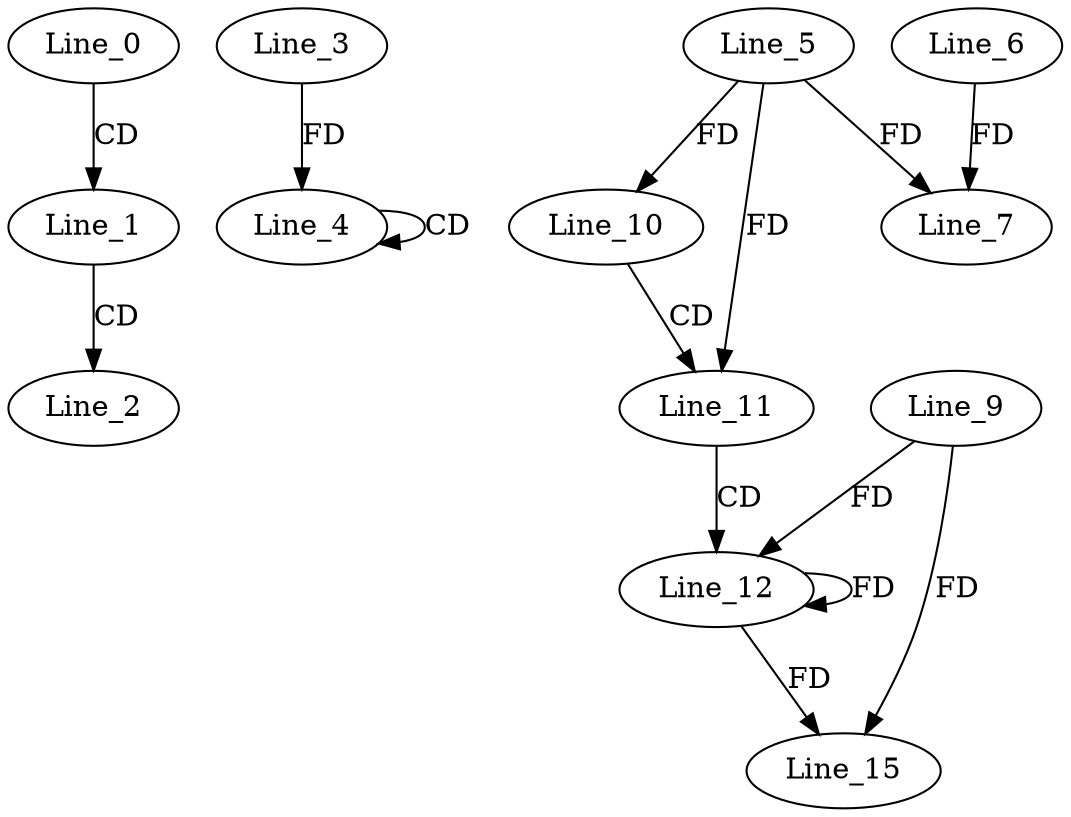 digraph G {
  Line_0;
  Line_1;
  Line_2;
  Line_4;
  Line_4;
  Line_3;
  Line_4;
  Line_5;
  Line_7;
  Line_6;
  Line_7;
  Line_10;
  Line_10;
  Line_11;
  Line_11;
  Line_12;
  Line_9;
  Line_15;
  Line_0 -> Line_1 [ label="CD" ];
  Line_1 -> Line_2 [ label="CD" ];
  Line_4 -> Line_4 [ label="CD" ];
  Line_3 -> Line_4 [ label="FD" ];
  Line_5 -> Line_7 [ label="FD" ];
  Line_6 -> Line_7 [ label="FD" ];
  Line_5 -> Line_10 [ label="FD" ];
  Line_10 -> Line_11 [ label="CD" ];
  Line_5 -> Line_11 [ label="FD" ];
  Line_11 -> Line_12 [ label="CD" ];
  Line_9 -> Line_12 [ label="FD" ];
  Line_12 -> Line_12 [ label="FD" ];
  Line_9 -> Line_15 [ label="FD" ];
  Line_12 -> Line_15 [ label="FD" ];
}
